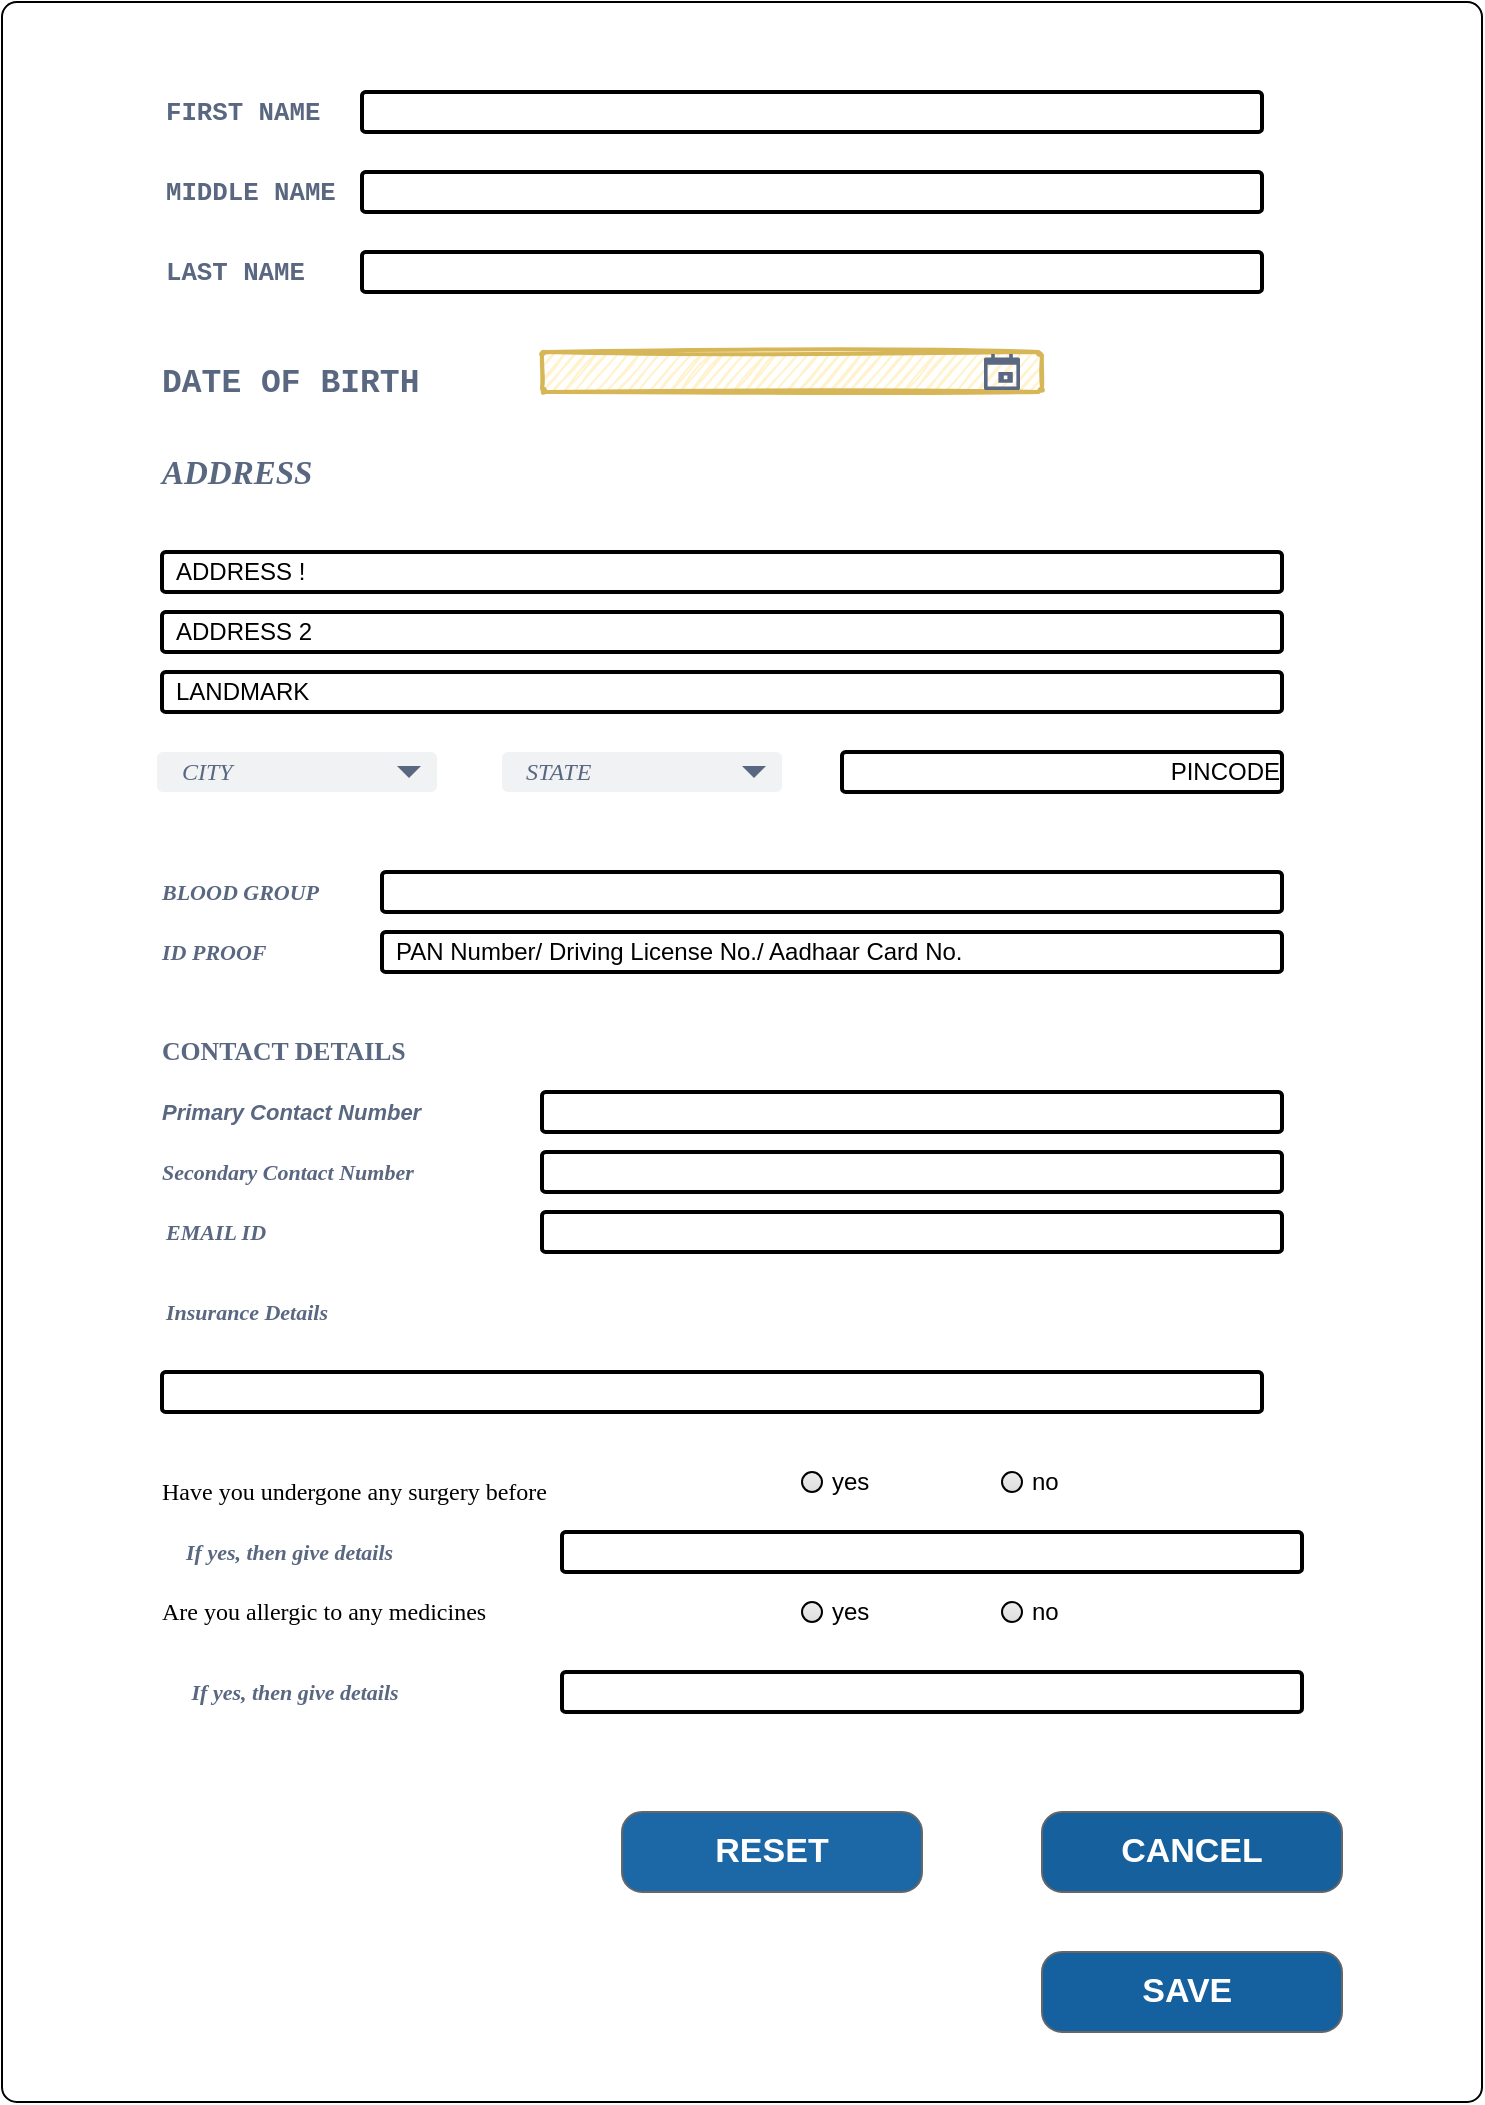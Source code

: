 <mxfile version="22.0.8" type="device">
  <diagram name="Page-1" id="b5fcfGG7YMREnnzZonhc">
    <mxGraphModel dx="1162" dy="621" grid="1" gridSize="10" guides="1" tooltips="1" connect="1" arrows="1" fold="1" page="1" pageScale="1" pageWidth="850" pageHeight="1100" math="0" shadow="0">
      <root>
        <mxCell id="0" />
        <mxCell id="1" parent="0" />
        <mxCell id="948SyknNtqkOlMicQPDK-1" value="&lt;span style=&quot;color: rgb(0, 0, 0); font-family: Helvetica; font-size: 12px; font-style: normal; font-variant-ligatures: normal; font-variant-caps: normal; font-weight: 400; letter-spacing: normal; orphans: 2; text-align: center; text-indent: 0px; text-transform: none; widows: 2; word-spacing: 0px; -webkit-text-stroke-width: 0px; background-color: rgb(251, 251, 251); text-decoration-thickness: initial; text-decoration-style: initial; text-decoration-color: initial; float: none; display: inline !important;&quot;&gt;&lt;br&gt;&lt;br&gt;&lt;/span&gt;" style="rounded=1;whiteSpace=wrap;html=1;arcSize=1;" vertex="1" parent="1">
          <mxGeometry x="50" y="35" width="740" height="1050" as="geometry" />
        </mxCell>
        <mxCell id="948SyknNtqkOlMicQPDK-68" value="&lt;h3&gt;&lt;font face=&quot;Courier New&quot;&gt;FIRST NAME&lt;/font&gt;&lt;/h3&gt;" style="fillColor=none;strokeColor=none;html=1;fontSize=11;fontStyle=0;align=left;fontColor=#596780;fontStyle=1;fontSize=11" vertex="1" parent="1">
          <mxGeometry x="130" y="80" width="240" height="20" as="geometry" />
        </mxCell>
        <mxCell id="948SyknNtqkOlMicQPDK-69" value="" style="rounded=1;arcSize=9;align=left;spacingLeft=5;html=1;strokeWidth=2;fontSize=12;" vertex="1" parent="1">
          <mxGeometry x="230" y="80" width="450" height="20" as="geometry" />
        </mxCell>
        <mxCell id="948SyknNtqkOlMicQPDK-78" value="&lt;h3&gt;&lt;font face=&quot;Courier New&quot;&gt;MIDDLE NAME&lt;/font&gt;&lt;/h3&gt;" style="fillColor=none;strokeColor=none;html=1;fontSize=11;fontStyle=0;align=left;fontColor=#596780;fontStyle=1;fontSize=11" vertex="1" parent="1">
          <mxGeometry x="130" y="120" width="240" height="20" as="geometry" />
        </mxCell>
        <mxCell id="948SyknNtqkOlMicQPDK-80" value="&lt;h3&gt;&lt;font face=&quot;Courier New&quot;&gt;LAST NAME&lt;/font&gt;&lt;/h3&gt;" style="fillColor=none;strokeColor=none;html=1;fontSize=11;fontStyle=0;align=left;fontColor=#596780;fontStyle=1;fontSize=11" vertex="1" parent="1">
          <mxGeometry x="130" y="160" width="240" height="20" as="geometry" />
        </mxCell>
        <mxCell id="948SyknNtqkOlMicQPDK-82" value="&lt;h2&gt;&lt;font face=&quot;Courier New&quot;&gt;DATE OF BIRTH&lt;/font&gt;&lt;/h2&gt;" style="fillColor=none;strokeColor=none;html=1;fontSize=11;fontStyle=0;align=left;fontColor=#596780;fontStyle=1;fontSize=11;sketch=1;hachureGap=4;pointerEvents=0;fontFamily=Architects Daughter;fontSource=https%3A%2F%2Ffonts.googleapis.com%2Fcss%3Ffamily%3DArchitects%2BDaughter;" vertex="1" parent="1">
          <mxGeometry x="127.5" y="210" width="240" height="30" as="geometry" />
        </mxCell>
        <mxCell id="948SyknNtqkOlMicQPDK-83" value="" style="rounded=1;arcSize=9;fillColor=#fff2cc;align=left;spacingLeft=5;strokeColor=#d6b656;html=1;strokeWidth=2;fontSize=12;sketch=1;hachureGap=4;pointerEvents=0;fontFamily=Architects Daughter;fontSource=https%3A%2F%2Ffonts.googleapis.com%2Fcss%3Ffamily%3DArchitects%2BDaughter;" vertex="1" parent="1">
          <mxGeometry x="320" y="210" width="250" height="20" as="geometry" />
        </mxCell>
        <mxCell id="948SyknNtqkOlMicQPDK-84" value="" style="shape=mxgraph.gmdl.calendar;fillColor=#5A6881;strokeColor=none;sketch=0;hachureGap=4;pointerEvents=0;fontFamily=Architects Daughter;fontSource=https%3A%2F%2Ffonts.googleapis.com%2Fcss%3Ffamily%3DArchitects%2BDaughter;fontSize=20;" vertex="1" parent="948SyknNtqkOlMicQPDK-83">
          <mxGeometry x="1" y="0.5" width="18" height="18" relative="1" as="geometry">
            <mxPoint x="-29" y="-9" as="offset" />
          </mxGeometry>
        </mxCell>
        <mxCell id="948SyknNtqkOlMicQPDK-88" value="&lt;h2&gt;&lt;font face=&quot;Verdana&quot;&gt;&lt;i&gt;ADDRESS&amp;nbsp;&lt;/i&gt;&lt;/font&gt;&lt;/h2&gt;" style="fillColor=none;strokeColor=none;html=1;fontSize=11;fontStyle=0;align=left;fontColor=#596780;fontStyle=1;fontSize=11" vertex="1" parent="1">
          <mxGeometry x="127.5" y="260" width="240" height="20" as="geometry" />
        </mxCell>
        <mxCell id="948SyknNtqkOlMicQPDK-108" value="&lt;i&gt;&lt;font face=&quot;Verdana&quot;&gt;CITY&lt;/font&gt;&lt;/i&gt;" style="rounded=1;fillColor=#F1F2F4;strokeColor=none;html=1;whiteSpace=wrap;fontColor=#596780;align=left;fontSize=12;spacingLeft=10;sketch=0;" vertex="1" parent="1">
          <mxGeometry x="127.5" y="410" width="140" height="20" as="geometry" />
        </mxCell>
        <mxCell id="948SyknNtqkOlMicQPDK-109" value="" style="shape=triangle;direction=south;fillColor=#596780;strokeColor=none;html=1;sketch=0;" vertex="1" parent="948SyknNtqkOlMicQPDK-108">
          <mxGeometry x="1" y="0.5" width="12" height="6" relative="1" as="geometry">
            <mxPoint x="-20" y="-3" as="offset" />
          </mxGeometry>
        </mxCell>
        <mxCell id="948SyknNtqkOlMicQPDK-110" value="&lt;i&gt;&lt;font face=&quot;Verdana&quot;&gt;STATE&lt;/font&gt;&lt;/i&gt;" style="rounded=1;fillColor=#F1F2F4;strokeColor=none;html=1;whiteSpace=wrap;fontColor=#596780;align=left;fontSize=12;spacingLeft=10;sketch=0;" vertex="1" parent="1">
          <mxGeometry x="300" y="410" width="140" height="20" as="geometry" />
        </mxCell>
        <mxCell id="948SyknNtqkOlMicQPDK-111" value="" style="shape=triangle;direction=south;fillColor=#596780;strokeColor=none;html=1;sketch=0;" vertex="1" parent="948SyknNtqkOlMicQPDK-110">
          <mxGeometry x="1" y="0.5" width="12" height="6" relative="1" as="geometry">
            <mxPoint x="-20" y="-3" as="offset" />
          </mxGeometry>
        </mxCell>
        <mxCell id="948SyknNtqkOlMicQPDK-122" value="&lt;i&gt;&lt;font face=&quot;Verdana&quot;&gt;BLOOD GROUP&amp;nbsp;&lt;/font&gt;&lt;/i&gt;" style="fillColor=none;strokeColor=none;html=1;fontSize=11;fontStyle=0;align=left;fontColor=#596780;fontStyle=1;fontSize=11" vertex="1" parent="1">
          <mxGeometry x="127.5" y="470" width="240" height="20" as="geometry" />
        </mxCell>
        <mxCell id="948SyknNtqkOlMicQPDK-124" value="&lt;font face=&quot;Verdana&quot;&gt;&lt;i&gt;ID PROOF&amp;nbsp;&lt;/i&gt;&lt;/font&gt;" style="fillColor=none;strokeColor=none;html=1;fontSize=11;fontStyle=0;align=left;fontColor=#596780;fontStyle=1;fontSize=11" vertex="1" parent="1">
          <mxGeometry x="127.5" y="500" width="125" height="20" as="geometry" />
        </mxCell>
        <mxCell id="948SyknNtqkOlMicQPDK-127" value="&lt;h3&gt;&lt;font face=&quot;Verdana&quot;&gt;CONTACT DETAILS&amp;nbsp;&lt;/font&gt;&lt;/h3&gt;" style="fillColor=none;strokeColor=none;html=1;fontSize=11;fontStyle=0;align=left;fontColor=#596780;fontStyle=1;fontSize=11" vertex="1" parent="1">
          <mxGeometry x="127.5" y="550" width="240" height="20" as="geometry" />
        </mxCell>
        <mxCell id="948SyknNtqkOlMicQPDK-129" value="" style="rounded=1;arcSize=9;align=left;spacingLeft=5;html=1;strokeWidth=2;fontSize=12;" vertex="1" parent="1">
          <mxGeometry x="230" y="120" width="450" height="20" as="geometry" />
        </mxCell>
        <mxCell id="948SyknNtqkOlMicQPDK-130" value="" style="rounded=1;arcSize=9;align=left;spacingLeft=5;html=1;strokeWidth=2;fontSize=12;" vertex="1" parent="1">
          <mxGeometry x="230" y="160" width="450" height="20" as="geometry" />
        </mxCell>
        <mxCell id="948SyknNtqkOlMicQPDK-131" value="ADDRESS !" style="rounded=1;arcSize=9;align=left;spacingLeft=5;html=1;strokeWidth=2;fontSize=12;" vertex="1" parent="1">
          <mxGeometry x="130" y="310" width="560" height="20" as="geometry" />
        </mxCell>
        <mxCell id="948SyknNtqkOlMicQPDK-132" value="LANDMARK" style="rounded=1;arcSize=9;align=left;spacingLeft=5;html=1;strokeWidth=2;fontSize=12;" vertex="1" parent="1">
          <mxGeometry x="130" y="370" width="560" height="20" as="geometry" />
        </mxCell>
        <mxCell id="948SyknNtqkOlMicQPDK-133" value="ADDRESS 2&amp;nbsp;" style="rounded=1;arcSize=9;align=left;spacingLeft=5;html=1;strokeWidth=2;fontSize=12;" vertex="1" parent="1">
          <mxGeometry x="130" y="340" width="560" height="20" as="geometry" />
        </mxCell>
        <mxCell id="948SyknNtqkOlMicQPDK-135" value="PINCODE" style="rounded=1;arcSize=9;align=right;spacingLeft=5;html=1;strokeWidth=2;fontSize=12;" vertex="1" parent="1">
          <mxGeometry x="470" y="410" width="220" height="20" as="geometry" />
        </mxCell>
        <mxCell id="948SyknNtqkOlMicQPDK-136" value="" style="rounded=1;arcSize=9;align=left;spacingLeft=5;html=1;strokeWidth=2;fontSize=12;" vertex="1" parent="1">
          <mxGeometry x="240" y="470" width="450" height="20" as="geometry" />
        </mxCell>
        <mxCell id="948SyknNtqkOlMicQPDK-137" value="PAN Number/ Driving License No./ Aadhaar Card No." style="rounded=1;arcSize=9;align=left;spacingLeft=5;html=1;strokeWidth=2;fontSize=12;" vertex="1" parent="1">
          <mxGeometry x="240" y="500" width="450" height="20" as="geometry" />
        </mxCell>
        <mxCell id="948SyknNtqkOlMicQPDK-138" value="" style="rounded=1;arcSize=9;align=left;spacingLeft=5;html=1;strokeWidth=2;fontSize=12;" vertex="1" parent="1">
          <mxGeometry x="320" y="580" width="370" height="20" as="geometry" />
        </mxCell>
        <mxCell id="948SyknNtqkOlMicQPDK-139" value="&lt;i&gt;Primary Contact Number&lt;/i&gt;" style="fillColor=none;strokeColor=none;html=1;fontSize=11;fontStyle=0;align=left;fontColor=#596780;fontStyle=1;fontSize=11" vertex="1" parent="1">
          <mxGeometry x="127.5" y="580" width="240" height="20" as="geometry" />
        </mxCell>
        <mxCell id="948SyknNtqkOlMicQPDK-141" value="&lt;font face=&quot;Verdana&quot;&gt;&lt;i&gt;Secondary Contact Number&lt;/i&gt;&lt;/font&gt;" style="fillColor=none;strokeColor=none;html=1;fontSize=11;fontStyle=0;align=left;fontColor=#596780;fontStyle=1;fontSize=11" vertex="1" parent="1">
          <mxGeometry x="127.5" y="610" width="240" height="20" as="geometry" />
        </mxCell>
        <mxCell id="948SyknNtqkOlMicQPDK-143" value="" style="rounded=1;arcSize=9;align=left;spacingLeft=5;html=1;strokeWidth=2;fontSize=12;" vertex="1" parent="1">
          <mxGeometry x="320" y="610" width="370" height="20" as="geometry" />
        </mxCell>
        <mxCell id="948SyknNtqkOlMicQPDK-144" value="&lt;font face=&quot;Verdana&quot;&gt;&lt;i&gt;EMAIL ID&amp;nbsp;&lt;/i&gt;&lt;/font&gt;" style="fillColor=none;strokeColor=none;html=1;fontSize=11;fontStyle=0;align=left;fontColor=#596780;fontStyle=1;fontSize=11" vertex="1" parent="1">
          <mxGeometry x="130" y="640" width="240" height="20" as="geometry" />
        </mxCell>
        <mxCell id="948SyknNtqkOlMicQPDK-146" value="" style="rounded=1;arcSize=9;align=left;spacingLeft=5;html=1;strokeWidth=2;fontSize=12;" vertex="1" parent="1">
          <mxGeometry x="320" y="640" width="370" height="20" as="geometry" />
        </mxCell>
        <mxCell id="948SyknNtqkOlMicQPDK-148" value="&lt;i&gt;&lt;font face=&quot;Verdana&quot;&gt;Insurance Details&lt;/font&gt;&lt;/i&gt;" style="fillColor=none;strokeColor=none;html=1;fontSize=11;fontStyle=0;align=left;fontColor=#596780;fontStyle=1;fontSize=11" vertex="1" parent="1">
          <mxGeometry x="130" y="680" width="240" height="20" as="geometry" />
        </mxCell>
        <mxCell id="948SyknNtqkOlMicQPDK-150" value="" style="rounded=1;arcSize=9;align=left;spacingLeft=5;html=1;strokeWidth=2;fontSize=12;" vertex="1" parent="1">
          <mxGeometry x="130" y="720" width="550" height="20" as="geometry" />
        </mxCell>
        <UserObject label="&lt;font face=&quot;Verdana&quot;&gt;Have you undergone any surgery before&lt;/font&gt;" placeholders="1" name="Variable" id="948SyknNtqkOlMicQPDK-151">
          <mxCell style="text;html=1;strokeColor=none;fillColor=none;align=left;verticalAlign=middle;whiteSpace=wrap;overflow=hidden;" vertex="1" parent="1">
            <mxGeometry x="127.5" y="770" width="322.5" height="20" as="geometry" />
          </mxCell>
        </UserObject>
        <mxCell id="948SyknNtqkOlMicQPDK-152" value="yes&amp;nbsp;" style="html=1;shadow=0;dashed=0;shape=mxgraph.bootstrap.radioButton2;labelPosition=right;verticalLabelPosition=middle;align=left;verticalAlign=middle;gradientColor=#DEDEDE;fillColor=#EDEDED;checked=0;spacing=5;checkedFill=#0085FC;checkedStroke=#ffffff;" vertex="1" parent="1">
          <mxGeometry x="450" y="770" width="10" height="10" as="geometry" />
        </mxCell>
        <mxCell id="948SyknNtqkOlMicQPDK-153" value="no&amp;nbsp;" style="html=1;shadow=0;dashed=0;shape=mxgraph.bootstrap.radioButton2;labelPosition=right;verticalLabelPosition=middle;align=left;verticalAlign=middle;gradientColor=#DEDEDE;fillColor=#EDEDED;checked=0;spacing=5;checkedFill=#0085FC;checkedStroke=#ffffff;" vertex="1" parent="1">
          <mxGeometry x="550" y="770" width="10" height="10" as="geometry" />
        </mxCell>
        <mxCell id="948SyknNtqkOlMicQPDK-162" value="&lt;i&gt;&lt;font face=&quot;Verdana&quot;&gt;If yes, then give details&lt;/font&gt;&lt;/i&gt;" style="fillColor=none;strokeColor=none;html=1;fontSize=11;fontStyle=0;align=left;fontColor=#596780;fontStyle=1;fontSize=11" vertex="1" parent="1">
          <mxGeometry x="140" y="800" width="240" height="20" as="geometry" />
        </mxCell>
        <mxCell id="948SyknNtqkOlMicQPDK-164" value="" style="rounded=1;arcSize=9;align=left;spacingLeft=5;html=1;strokeWidth=2;fontSize=12;" vertex="1" parent="1">
          <mxGeometry x="330" y="800" width="370" height="20" as="geometry" />
        </mxCell>
        <mxCell id="948SyknNtqkOlMicQPDK-166" value="yes&amp;nbsp;" style="html=1;shadow=0;dashed=0;shape=mxgraph.bootstrap.radioButton2;labelPosition=right;verticalLabelPosition=middle;align=left;verticalAlign=middle;gradientColor=#DEDEDE;fillColor=#EDEDED;checked=0;spacing=5;checkedFill=#0085FC;checkedStroke=#ffffff;" vertex="1" parent="1">
          <mxGeometry x="450" y="835" width="10" height="10" as="geometry" />
        </mxCell>
        <mxCell id="948SyknNtqkOlMicQPDK-167" value="no" style="html=1;shadow=0;dashed=0;shape=mxgraph.bootstrap.radioButton2;labelPosition=right;verticalLabelPosition=middle;align=left;verticalAlign=middle;gradientColor=#DEDEDE;fillColor=#EDEDED;checked=0;spacing=5;checkedFill=#0085FC;checkedStroke=#ffffff;" vertex="1" parent="1">
          <mxGeometry x="550" y="835" width="10" height="10" as="geometry" />
        </mxCell>
        <UserObject label="&lt;font face=&quot;Verdana&quot;&gt;Are you allergic to any medicines&lt;/font&gt;" placeholders="1" name="Variable" id="948SyknNtqkOlMicQPDK-168">
          <mxCell style="text;html=1;strokeColor=none;fillColor=none;align=left;verticalAlign=middle;whiteSpace=wrap;overflow=hidden;" vertex="1" parent="1">
            <mxGeometry x="127.5" y="830" width="220" height="20" as="geometry" />
          </mxCell>
        </UserObject>
        <mxCell id="948SyknNtqkOlMicQPDK-169" value="&lt;i&gt;&lt;font face=&quot;Verdana&quot;&gt;&amp;nbsp;If yes, then give details&lt;/font&gt;&lt;/i&gt;" style="fillColor=none;strokeColor=none;html=1;fontSize=11;fontStyle=0;align=left;fontColor=#596780;fontStyle=1;fontSize=11" vertex="1" parent="1">
          <mxGeometry x="140" y="870" width="240" height="20" as="geometry" />
        </mxCell>
        <mxCell id="948SyknNtqkOlMicQPDK-171" value="" style="rounded=1;arcSize=9;align=left;spacingLeft=5;html=1;strokeWidth=2;fontSize=12;" vertex="1" parent="1">
          <mxGeometry x="330" y="870" width="370" height="20" as="geometry" />
        </mxCell>
        <mxCell id="948SyknNtqkOlMicQPDK-179" value="RESET" style="strokeWidth=1;shadow=0;dashed=0;align=center;html=1;shape=mxgraph.mockup.buttons.button;strokeColor=#666666;fontColor=#ffffff;mainText=;buttonStyle=round;fontSize=17;fontStyle=1;fillColor=#1c68a6;whiteSpace=wrap;" vertex="1" parent="1">
          <mxGeometry x="360" y="940" width="150" height="40" as="geometry" />
        </mxCell>
        <mxCell id="948SyknNtqkOlMicQPDK-180" value="SAVE&amp;nbsp;" style="strokeWidth=1;shadow=0;dashed=0;align=center;html=1;shape=mxgraph.mockup.buttons.button;strokeColor=#666666;fontColor=#ffffff;mainText=;buttonStyle=round;fontSize=17;fontStyle=1;fillColor=#15609e;whiteSpace=wrap;" vertex="1" parent="1">
          <mxGeometry x="570" y="1010" width="150" height="40" as="geometry" />
        </mxCell>
        <mxCell id="948SyknNtqkOlMicQPDK-181" value="CANCEL" style="strokeWidth=1;shadow=0;dashed=0;align=center;html=1;shape=mxgraph.mockup.buttons.button;strokeColor=#666666;fontColor=#ffffff;mainText=;buttonStyle=round;fontSize=17;fontStyle=1;fillColor=#15609d;whiteSpace=wrap;" vertex="1" parent="1">
          <mxGeometry x="570" y="940" width="150" height="40" as="geometry" />
        </mxCell>
      </root>
    </mxGraphModel>
  </diagram>
</mxfile>
